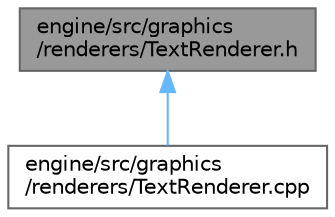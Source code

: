 digraph "engine/src/graphics/renderers/TextRenderer.h"
{
 // LATEX_PDF_SIZE
  bgcolor="transparent";
  edge [fontname=Helvetica,fontsize=10,labelfontname=Helvetica,labelfontsize=10];
  node [fontname=Helvetica,fontsize=10,shape=box,height=0.2,width=0.4];
  Node1 [id="Node000001",label="engine/src/graphics\l/renderers/TextRenderer.h",height=0.2,width=0.4,color="gray40", fillcolor="grey60", style="filled", fontcolor="black",tooltip="Header file for the TextRenderer class."];
  Node1 -> Node2 [id="edge1_Node000001_Node000002",dir="back",color="steelblue1",style="solid",tooltip=" "];
  Node2 [id="Node000002",label="engine/src/graphics\l/renderers/TextRenderer.cpp",height=0.2,width=0.4,color="grey40", fillcolor="white", style="filled",URL="$d0/dad/_text_renderer_8cpp.html",tooltip="Implementation of the TextRenderer class for rendering text in OpenGL."];
}
